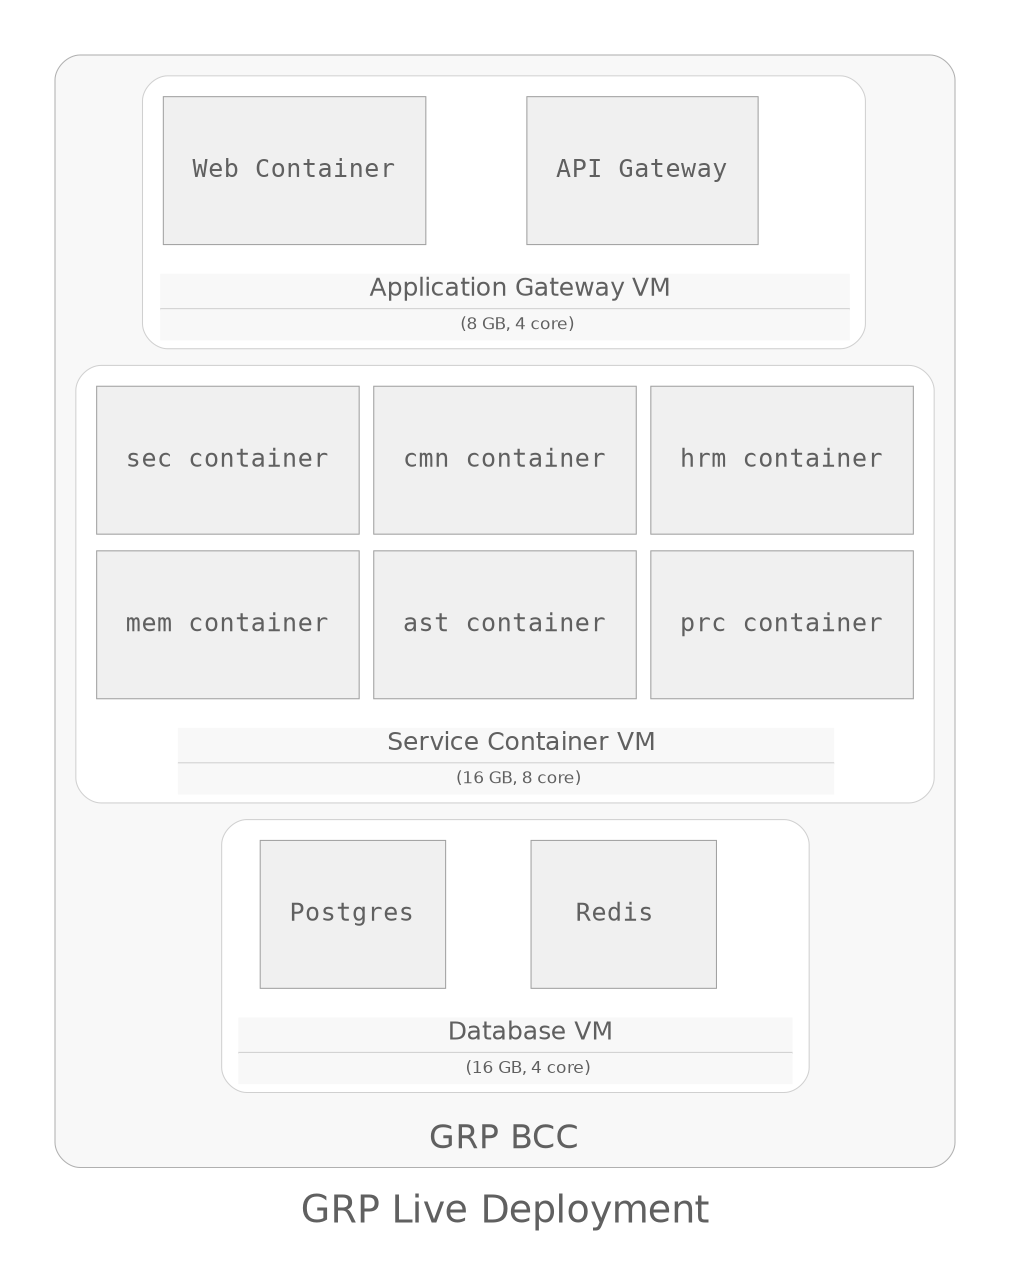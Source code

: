 digraph G {
  ratio=fill
  dpi=300
  center=true
  graph [fontsize=12 nodesep=0.1 ranksep=0.1 splines=ortho concentrate=true margin="0.2"]
  labelloc=b; style=rounded; bgcolor="#FFFFFF"; color="#404040"; penwidth=0.5; fontname=Helvetica; fontsize=18; fontcolor="#606060";
  label="GRP Live Deployment";

  subgraph cluster_BCC {
    labelloc=b; style=rounded; bgcolor="#F8F8F8"; color="#B0B0B0"; penwidth=0.5; margin="10"; fontname=Helvetica; fontsize=16; fontcolor="#606060";
    label="GRP BCC";

    subgraph cluster_BCC_access {
      labelloc=b; style=rounded; bgcolor="#FFFFFF"; color="#D0D0D0"; penwidth=0.5; margin="10"; fontname=Helvetica; fontsize=12; fontcolor="#606060";
      label=<<TABLE BORDER="0" CELLBORDER="0" CELLSPACING="0" CELLPADDING="0">
        <TR>
          <TD BGCOLOR="#F8F8F8" ALIGN="CENTER" VALIGN="MIDDLE" BALIGN="CENTER" CELLSPACING="0" CELLPADDING="1" BORDER="1" SIDES="B">
            <FONT COLOR="#606060" FACE="Helvetica" POINT-SIZE="12">
              Application Gateway VM
            </FONT>
          </TD>
        </TR>
        <TR>
          <TD BGCOLOR="#F8F8F8" ALIGN="CENTER" VALIGN="MIDDLE" BALIGN="CENTER" CELLSPACING="0" CELLPADDING="1" BORDER="0">
            <FONT COLOR="#606060" FACE="Helvetica" POINT-SIZE="8">
              (8 GB, 4 core)
            </FONT>
          </TD>
        </TR> </TABLE>>;


      node [shape=box; style=filled; fillcolor="#F0F0F0"; penwidth=0.5; color="#A0A0A0"; fontname=Courier; fontsize=12; fontcolor="#606060"; margin="0.2,0.4";]
      web [ label="Web Container"; ]
      api [ label="API Gateway"; ]

      { rank=same; web -> api [ constraint=true; style="invis"; ] }
    }

    subgraph cluster_BCC_service {
      labelloc=b; style=rounded; bgcolor="#FFFFFF"; color="#D0D0D0"; penwidth=0.5; margin="10"; fontname=Helvetica; fontsize=12; fontcolor="#606060";
      label=<<TABLE BORDER="0" CELLBORDER="0" CELLSPACING="0" CELLPADDING="0">
        <TR>
          <TD BGCOLOR="#F8F8F8" ALIGN="CENTER" VALIGN="MIDDLE" BALIGN="CENTER" CELLSPACING="0" CELLPADDING="1" BORDER="1" SIDES="B">
            <FONT COLOR="#606060" FACE="Helvetica" POINT-SIZE="12">
              Service Container VM
            </FONT>
          </TD>
        </TR>
        <TR>
          <TD BGCOLOR="#F8F8F8" ALIGN="CENTER" VALIGN="MIDDLE" BALIGN="CENTER" CELLSPACING="0" CELLPADDING="1" BORDER="0">
            <FONT COLOR="#606060" FACE="Helvetica" POINT-SIZE="8">
              (16 GB, 8 core)
            </FONT>
          </TD>
        </TR> </TABLE>>;

      node [shape=box; style=filled; fillcolor="#F0F0F0"; penwidth=0.5; color="#A0A0A0"; fontname=Courier; fontsize=12; fontcolor="#606060"; margin="0.2,0.4";]

      sec [ label="sec container"; ]
      cmn [ label="cmn container"; ]
      hrm [ label="hrm container"; ]
      mem [ label="mem container"; ]
      ast [ label="ast container"; ]
      prc [ label="prc container"; ]

      sec -> mem [ style="invis"; ]

      { rank=same; sec -> cmn -> hrm [ constraint=true; style="invis"; ] }
      { rank=same; mem -> ast -> prc [ constraint=true; style="invis"; ] }
    }

    subgraph cluster_BCC_database {
      labelloc=b; style=rounded; bgcolor="#FFFFFF"; color="#D0D0D0"; penwidth=0.5; margin="10"; fontname=Helvetica; fontsize=12; fontcolor="#606060";
      label=<<TABLE BORDER="0" CELLBORDER="0" CELLSPACING="0" CELLPADDING="0">
        <TR>
          <TD BGCOLOR="#F8F8F8" ALIGN="CENTER" VALIGN="MIDDLE" BALIGN="CENTER" CELLSPACING="0" CELLPADDING="1" BORDER="1" SIDES="B">
            <FONT COLOR="#606060" FACE="Helvetica" POINT-SIZE="12">
              Database VM
            </FONT>
          </TD>
        </TR>
        <TR>
          <TD BGCOLOR="#F8F8F8" ALIGN="CENTER" VALIGN="MIDDLE" BALIGN="CENTER" CELLSPACING="0" CELLPADDING="1" BORDER="0">
            <FONT COLOR="#606060" FACE="Helvetica" POINT-SIZE="8">
              (16 GB, 4 core)
            </FONT>
          </TD>
        </TR> </TABLE>>;

      node [shape=box; style=filled; fillcolor="#F0F0F0"; penwidth=0.5; color="#A0A0A0"; fontname=Courier; fontsize=12; fontcolor="#606060"; margin="0.2,0.4";]

      postgres [ label="Postgres"; ]
      redis [ label=" Redis  "; ]

      { rank=same; postgres -> redis [ constraint=true; style="invis"; ] }
    }

    web -> sec [ style="invis"; ]
    api -> hrm [ style="invis"; ]
    mem -> postgres [ style="invis"; ]
    prc -> redis [ style="invis"; ]
  }
}
